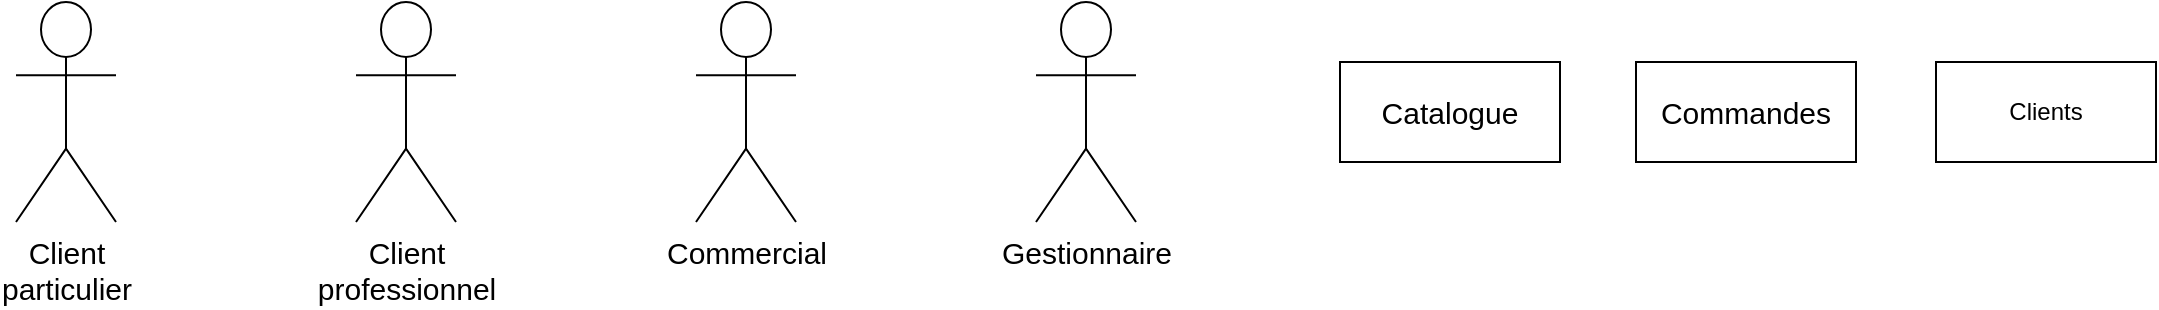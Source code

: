 <mxfile version="24.4.9" type="github">
  <diagram name="Page-1" id="wRr1oHkMpXy4CySyobYd">
    <mxGraphModel dx="1949" dy="1067" grid="1" gridSize="10" guides="1" tooltips="1" connect="1" arrows="1" fold="1" page="1" pageScale="1" pageWidth="1654" pageHeight="2336" math="0" shadow="0">
      <root>
        <mxCell id="0" />
        <mxCell id="1" parent="0" />
        <mxCell id="-lC0Kwy29nt3fE1K_a__-1" value="&lt;div style=&quot;font-size: 15px;&quot;&gt;Client &lt;br&gt;&lt;/div&gt;&lt;div style=&quot;font-size: 15px;&quot;&gt;particulier&lt;br&gt;&lt;/div&gt;" style="shape=umlActor;verticalLabelPosition=bottom;verticalAlign=top;html=1;" vertex="1" parent="1">
          <mxGeometry x="110" y="50" width="50" height="110" as="geometry" />
        </mxCell>
        <mxCell id="-lC0Kwy29nt3fE1K_a__-2" value="&lt;div&gt;&lt;font style=&quot;font-size: 15px;&quot;&gt;Client&lt;/font&gt;&lt;/div&gt;&lt;div&gt;&lt;font style=&quot;font-size: 15px;&quot;&gt;professionnel&lt;br&gt;&lt;/font&gt;&lt;/div&gt;" style="shape=umlActor;verticalLabelPosition=bottom;verticalAlign=top;html=1;" vertex="1" parent="1">
          <mxGeometry x="280" y="50" width="50" height="110" as="geometry" />
        </mxCell>
        <mxCell id="-lC0Kwy29nt3fE1K_a__-3" value="&lt;font style=&quot;font-size: 15px;&quot;&gt;Commercial&lt;/font&gt;" style="shape=umlActor;verticalLabelPosition=bottom;verticalAlign=top;html=1;" vertex="1" parent="1">
          <mxGeometry x="450" y="50" width="50" height="110" as="geometry" />
        </mxCell>
        <mxCell id="-lC0Kwy29nt3fE1K_a__-4" value="&lt;font style=&quot;font-size: 15px;&quot;&gt;Gestionnaire&lt;/font&gt;" style="shape=umlActor;verticalLabelPosition=bottom;verticalAlign=top;html=1;" vertex="1" parent="1">
          <mxGeometry x="620" y="50" width="50" height="110" as="geometry" />
        </mxCell>
        <mxCell id="-lC0Kwy29nt3fE1K_a__-5" value="&lt;font style=&quot;font-size: 15px;&quot;&gt;Catalogue&lt;/font&gt;" style="html=1;whiteSpace=wrap;" vertex="1" parent="1">
          <mxGeometry x="772" y="80" width="110" height="50" as="geometry" />
        </mxCell>
        <mxCell id="-lC0Kwy29nt3fE1K_a__-6" value="&lt;font style=&quot;font-size: 15px;&quot;&gt;Commandes&lt;/font&gt;" style="html=1;whiteSpace=wrap;" vertex="1" parent="1">
          <mxGeometry x="920" y="80" width="110" height="50" as="geometry" />
        </mxCell>
        <mxCell id="-lC0Kwy29nt3fE1K_a__-7" value="Clients" style="html=1;whiteSpace=wrap;" vertex="1" parent="1">
          <mxGeometry x="1070" y="80" width="110" height="50" as="geometry" />
        </mxCell>
      </root>
    </mxGraphModel>
  </diagram>
</mxfile>
